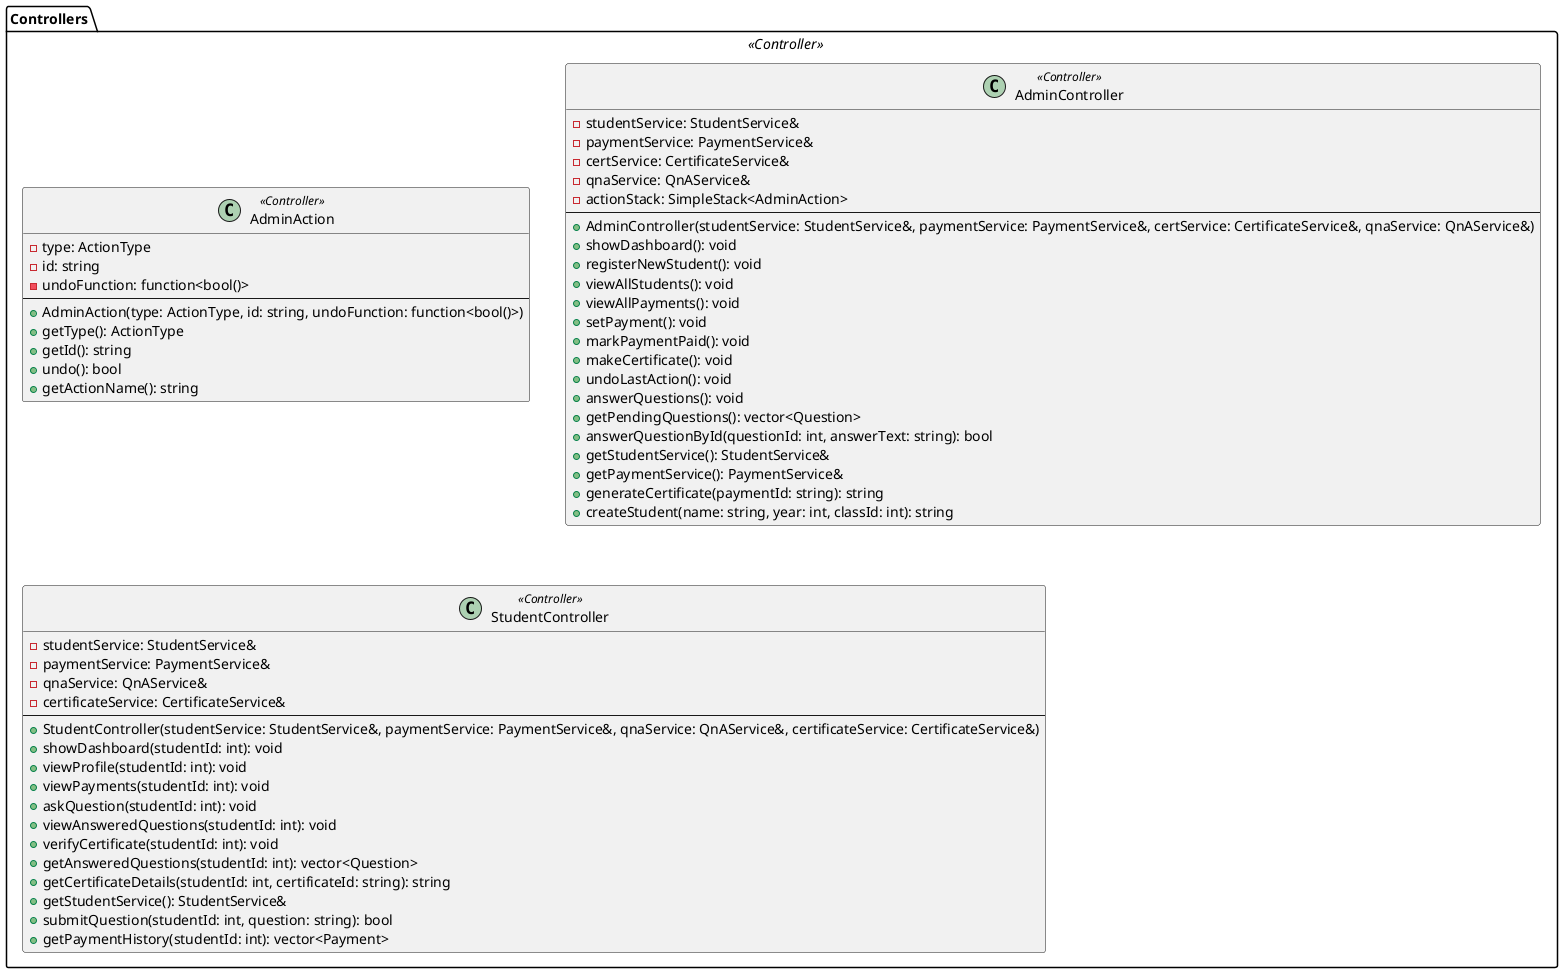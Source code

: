 @startuml controller
package "Controllers" <<Controller>> {
    class AdminAction <<Controller>> {
        - type: ActionType
        - id: string
        - undoFunction: function<bool()>
        --
        + AdminAction(type: ActionType, id: string, undoFunction: function<bool()>)
        + getType(): ActionType
        + getId(): string
        + undo(): bool
        + getActionName(): string
    }

    class AdminController <<Controller>> {
        - studentService: StudentService&
        - paymentService: PaymentService&
        - certService: CertificateService&
        - qnaService: QnAService&
        - actionStack: SimpleStack<AdminAction>
        --
        + AdminController(studentService: StudentService&, paymentService: PaymentService&, certService: CertificateService&, qnaService: QnAService&)
        + showDashboard(): void
        + registerNewStudent(): void
        + viewAllStudents(): void
        + viewAllPayments(): void
        + setPayment(): void
        + markPaymentPaid(): void
        + makeCertificate(): void
        + undoLastAction(): void
        + answerQuestions(): void
        + getPendingQuestions(): vector<Question>
        + answerQuestionById(questionId: int, answerText: string): bool
        + getStudentService(): StudentService&
        + getPaymentService(): PaymentService&
        + generateCertificate(paymentId: string): string
        + createStudent(name: string, year: int, classId: int): string
    }

    class StudentController <<Controller>> {
        - studentService: StudentService&
        - paymentService: PaymentService&
        - qnaService: QnAService&
        - certificateService: CertificateService&
        --
        + StudentController(studentService: StudentService&, paymentService: PaymentService&, qnaService: QnAService&, certificateService: CertificateService&)
        + showDashboard(studentId: int): void
        + viewProfile(studentId: int): void
        + viewPayments(studentId: int): void
        + askQuestion(studentId: int): void
        + viewAnsweredQuestions(studentId: int): void
        + verifyCertificate(studentId: int): void
        + getAnsweredQuestions(studentId: int): vector<Question>
        + getCertificateDetails(studentId: int, certificateId: string): string
        + getStudentService(): StudentService&
        + submitQuestion(studentId: int, question: string): bool
        + getPaymentHistory(studentId: int): vector<Payment>
    }
}
@enduml